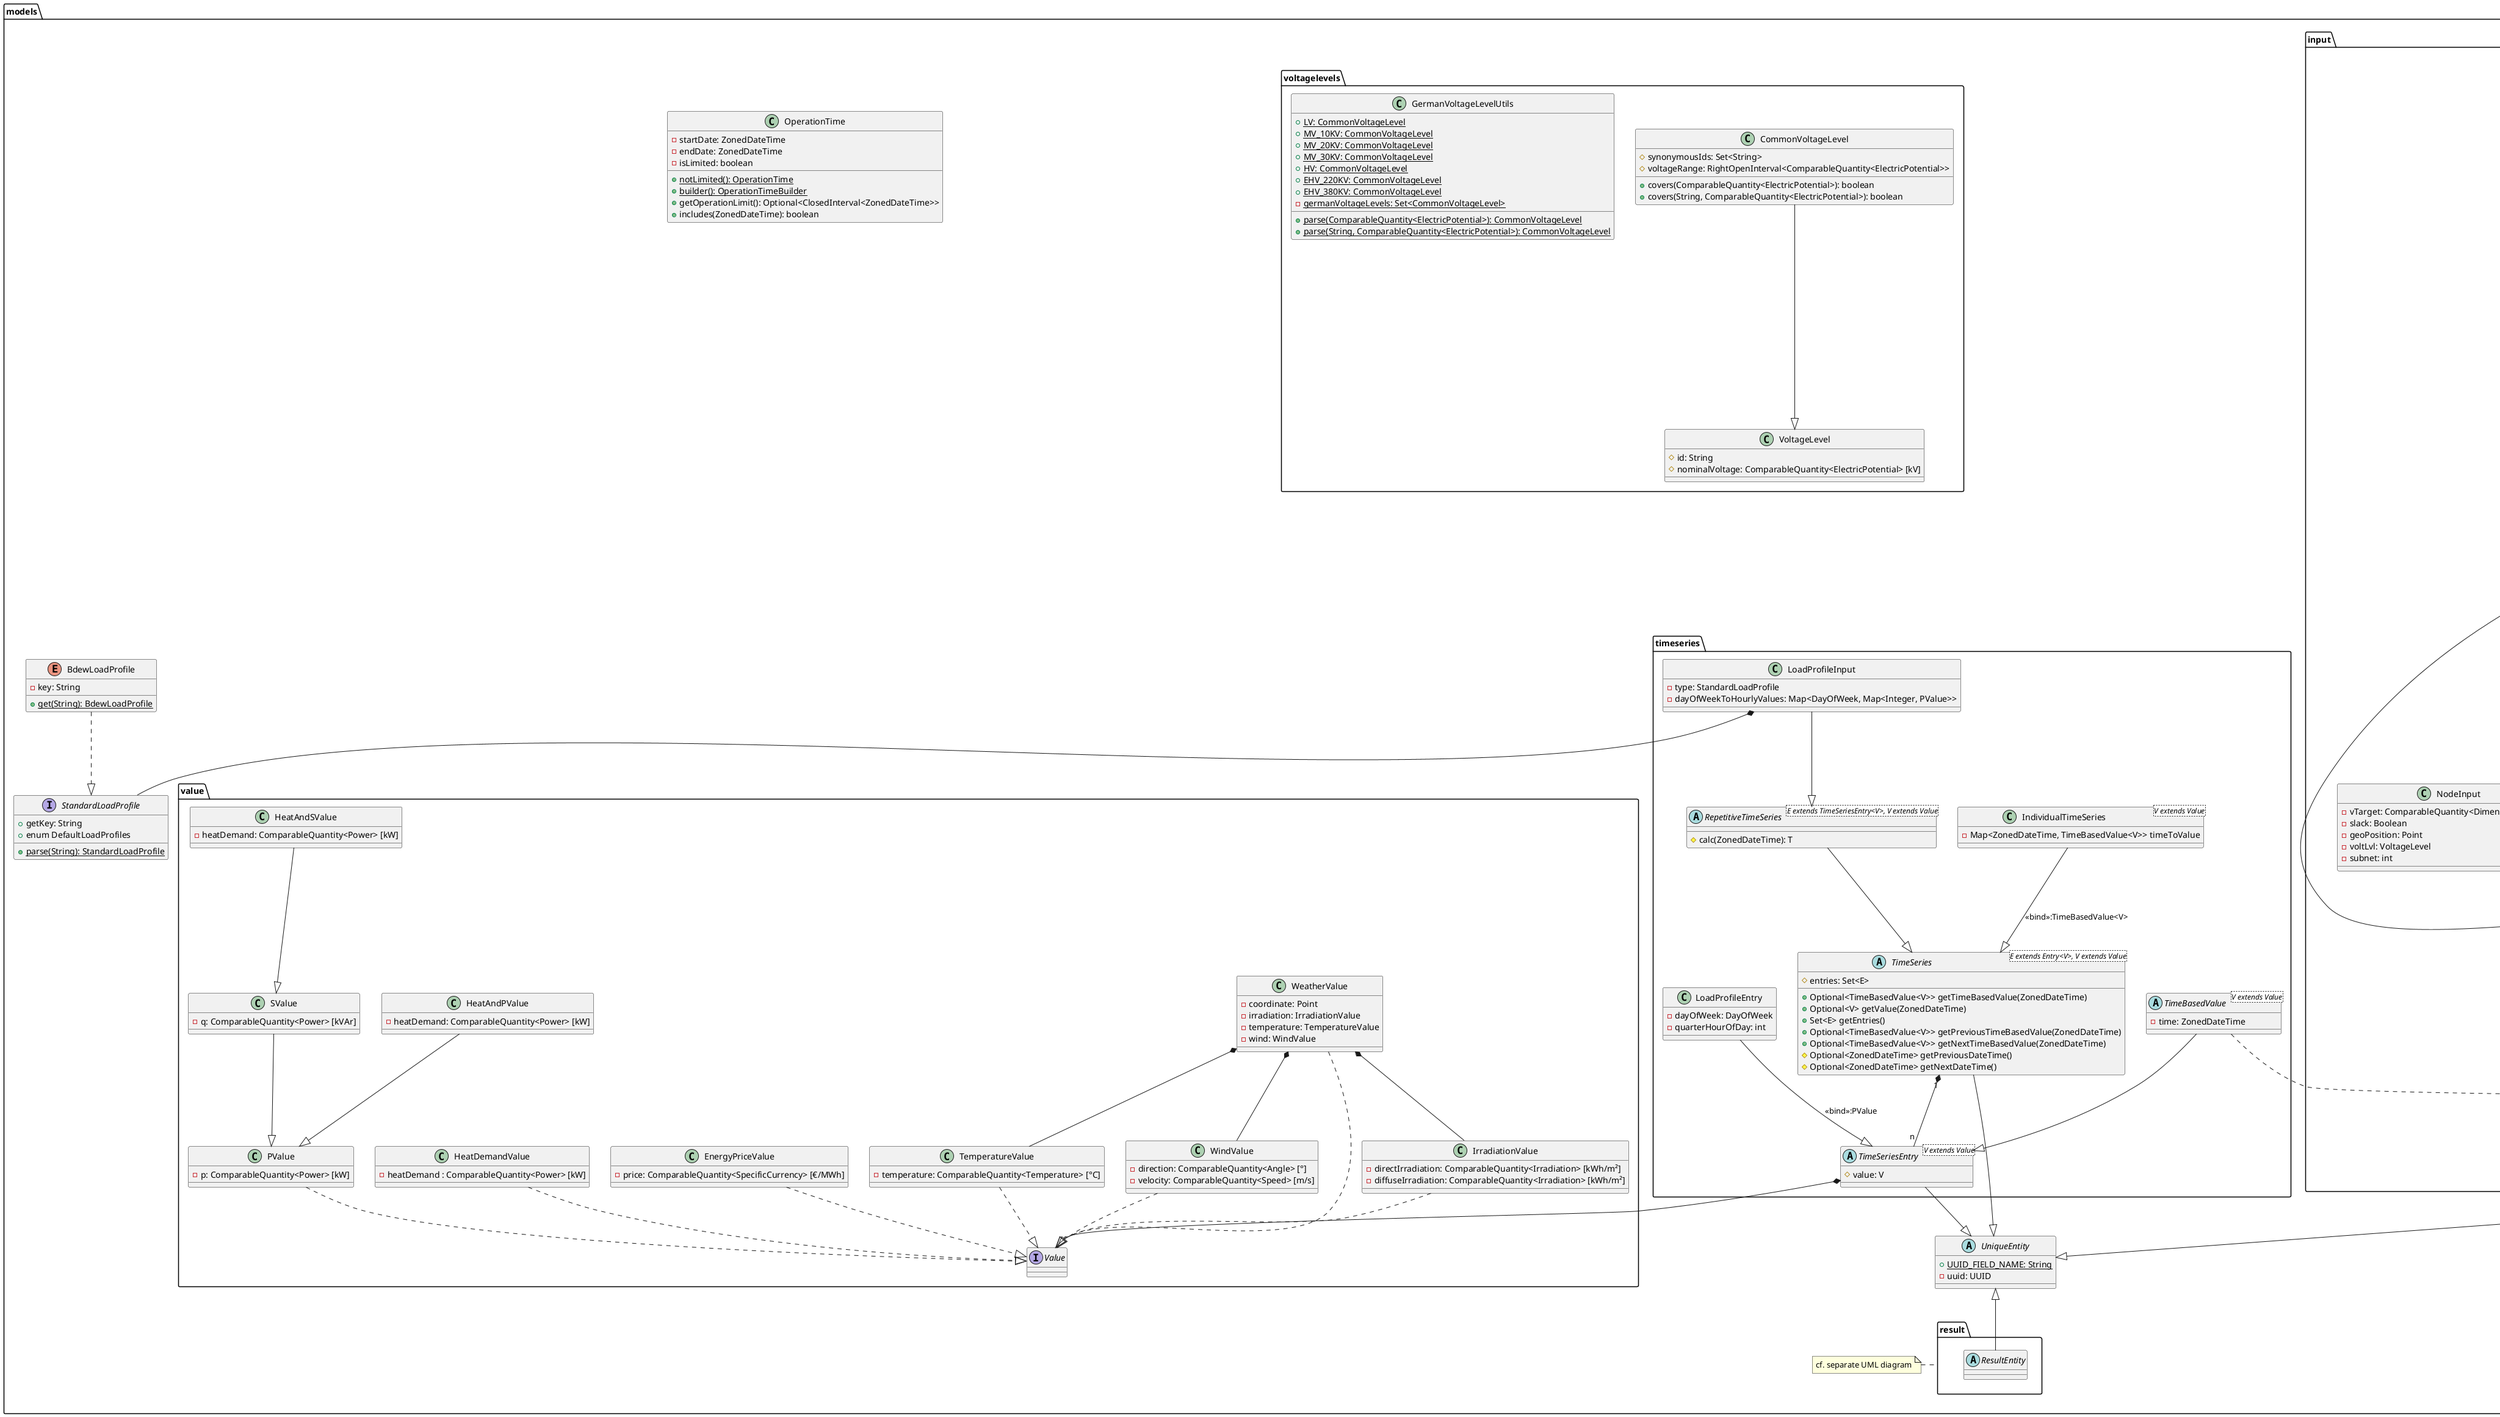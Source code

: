 @startuml
note "For better readability no getters are shown in the classes. Also the final attributes are not marked especially." as generalNote

interface Comparable<T>

package io.extractor {
    interface NestedEntity

    interface HasNodes {
        + allNodes(): List<NodeInput>
    }
    HasNodes --|> NestedEntity

    interface HasThermalBus {
        + getThermalBus(): ThermalBusInput
    }
    HasThermalBus --|> NestedEntity

    interface HasThermalStorage {
        + getThermalStorage(): ThermalStorageInput
    }
    HasThermalBus --|> NestedEntity

    interface HasType {
        + getType(): AssetTypeInput
    }
    HasType --|> NestedEntity

    interface HasLine {
        + getLine(): LineInput
    }
    HasLine --|> NestedEntity
}

package models {
    interface StandardLoadProfile {
        + getKey: String
        + enum DefaultLoadProfiles
        + {static} parse(String): StandardLoadProfile
    }

    enum BdewLoadProfile {
        - key: String
        + {static} get(String): BdewLoadProfile
    }
    BdewLoadProfile ..|> StandardLoadProfile

    abstract class UniqueEntity {
        + {static} UUID_FIELD_NAME: String
        - uuid: UUID
    }

    class OperationTime {
        - startDate: ZonedDateTime
        - endDate: ZonedDateTime
        - isLimited: boolean
        + {static} notLimited(): OperationTime
        + {static} builder(): OperationTimeBuilder
        + getOperationLimit(): Optional<ClosedInterval<ZonedDateTime>>
        + includes(ZonedDateTime): boolean
    }

    package result {
        abstract class ResultEntity
        UniqueEntity <|-- ResultEntity
    }
    note left of result : cf. separate UML diagram

    interface Operable {
        + getOperationTime(): OperationTime
        + getOperator(): OperatorInput
        + inOperationOn(ZonedDateTime): boolean
    }
    Operable --|> NestedEntity

    package input {
        abstract class InputEntity
        InputEntity --|> UniqueEntity

        class OperatorInput {
            + {static} NO_OPERATOR_ASSIGNED: OperatorInput
            - name: String
        }
        OperatorInput --|> InputEntity

        abstract class GraphicInput {
            - graphicLayer: String
            - path: LineString
        }
        GraphicInput --|> InputEntity

        class NodeGraphicInput {
            - node: NodeInput
            - point: Point
        }
        NodeGraphicInput --|> GraphicInput
        NodeGraphicInput ..|> HasNodes

        class LineGraphicInput {
            - line: LineInput
        }
        LineGraphicInput --|> GraphicInput
        LineGraphicInput ..|> HasLine

        abstract class AssetInput {
            - id: String
            - operationTime: OperationTime
            - operator: OperatorInput
        }
        AssetInput --|> InputEntity
        AssetInput ..|> Operable

        class EvcsInput {
            ???
        }
        EvcsInput --|> AssetInput

        class NodeInput {
            - vTarget: ComparableQuantity<Dimensionless> [pU]
            - slack: Boolean
            - geoPosition: Point
            - voltLvl: VoltageLevel
            - subnet: int
        }
        NodeInput --|> AssetInput

        class MeasurementUnitInput {
            - node: NodeInput
            - vMag: Boolean [default f]
            - vAng: Boolean [default f]
            - p: Boolean [default f]
            - q: Boolean [default f]
        }
        MeasurementUnitInput --|> AssetInput
        MeasurementUnitInput ..|> HasNodes

        class RandomLoadParameter {
            - quarterHour: int
            - kWd: Double
            - kSa: Double
            - kSu: Double
            - myWd: Double
            - mySa: Double
            - mySu: Double
            - sigmaWd: Double
            - sigmaSa: Double
            - sigmaSu: Double
        }
        RandomLoadParameter --|> InputEntity

        abstract class AssetTypeInput {
            - id: String
        }
        AssetTypeInput --|> InputEntity

        package connector {
            package type {
                class LineTypeInput {
                    - r: ComparableQuantity<SpecificResistance> [Ohm/km]
                    - x: ComparableQuantity<SpecificResistance> [Ohm/km]
                    - g: ComparableQuantity<SpecificConductance> [µS/km]
                    - b: ComparableQuantity<SpecificConductance> [µS/km]
                    - iMax: ComparableQuantity<ElectricCurrent> [A]
                    - vRated: ComparableQuantity<ElectricPotential> [kV]
                }
                LineTypeInput --|> AssetTypeInput

                class Transformer2WTypeInput {
                    - sRated: ComparableQuantity<Power> [MVA]
                    - vRatedA: ComparableQuantity<ElectricPotential> [kV]
                    - vRatedB: ComparableQuantity<ElectricPotential> [kV]
                    - rSc: ComparableQuantity<ElectricalResistance> [Ohm]
                    - xSc: ComparableQuantity<ElectricalResistance> [Ohm]
                    - gM: ComparableQuantity<ElectricalConductance> [nS]
                    - bM: ComparableQuantity<ElectricalConductance> [nS]
                    - dV: ComparableQuantity<Dimensionless> [%]
                    - dPhi: ComparableQuantity<Angle> [°]
                    - tapSide: boolean
                    - tapNeutr: int
                    - tapMin: int
                    - tapMax: int
                }
                Transformer2WTypeInput --|> AssetTypeInput

                class Transformer3WTypeInput {
                    - vRatedA: ComparableQuantity<ElectricPotential> [kV]
                    - vRatedB: ComparableQuantity<ElectricPotential> [kV]
                    - vRatedC: ComparableQuantity<ElectricPotential> [kV]
                    - rScA: ComparableQuantity<ElectricalResistance> [Ohm]
                    - rScB: ComparableQuantity<ElectricalResistance> [Ohm]
                    - rScC: ComparableQuantity<ElectricalResistance> [Ohm]
                    - xScA: ComparableQuantity<ElectricalResistance> [Ohm]
                    - xScB: ComparableQuantity<ElectricalResistance> [Ohm]
                    - xScC: ComparableQuantity<ElectricalResistance> [Ohm]
                    - gM: ComparableQuantity<ElectricalConductance> [nS]
                    - bM: ComparableQuantity<ElectricalConductance> [nS]
                    - sRatedA: ComparableQuantity<Power> [MVA]
                    - sRatedB: ComparableQuantity<Power> [MVA]
                    - sRatedC: ComparableQuantity<Power> [MVA]
                    - dV: ComparableQuantity<Dimensionless> [%]
                    - dPhi: ComparableQuantity<Angle> [°]
                    - tapNeutr: int
                    - tapMin: int
                    - tapMax: int
                }
                Transformer3WTypeInput --|> AssetTypeInput
            }

            abstract class ConnectorInput {
                - nodeA: NodeInput
                - nodeB: NodeInput
                - parallelDevices: int
            }
            ConnectorInput --|> AssetInput
            ConnectorInput ..|> HasNodes

            class SwitchInput {
                - closed: Boolean
            }
            SwitchInput --|> ConnectorInput

            class LineInput {
                - type: LineTypeInput
                - length: ComparableQuantity<Length> [km]
                - olm: OlmCharacteristicInput
                - geoPosition: LineString
            }
            LineInput --|> ConnectorInput
            LineInput ..|> HasType

            abstract TransformerInput {
                - tapPos: int
                - autoTap: Boolean
            }
            TransformerInput --|> ConnectorInput

            class Transformer2WInput {
                - type: Transformer2WTypeInput
            }
            Transformer2WInput --|> TransformerInput
            Transformer2WInput ..|> HasType

            class Transformer3WInput {
                - nodeC: NodeInput
                - nodeInternal: NodeInput
                - type: Transformer3WTypeInput
            }
            Transformer3WInput --|> TransformerInput
            Transformer3WInput ..|> HasType
        }

        package system {
            package characteristic {
                class CharacteristicPoint <A extends Quantity<A>, O extends Quantity<O>> {
                    + {static} REQUIRED_FORMAT: String
                    - x: ComparableQuantity<A>
                    - y: ComparableQuantity<O>
                    + deSerialize(int): String
                    - {static} buildExceptionMessage(String): String
                    - {static} buildExceptionMessage(String, String): String
                }
                CharacteristicPoint ..|> Comparable: <<bind>>:CharacteristicPoint<A, O>

                abstract class CharacteristicInput <A extends Quantity<A>, O extends Quantity<O>> {
                    # characteristicPrefix: String
                    # decimalPlaces: int
                    # points: SortedSet<CharacteristicPoint<A,O>>
                    + deSerialize(): String
                    + {static} buildStartingRegex(String): String
                    - extractCoordinateList(String): String
                    - buildCoordinatesFromString(String, Unit<A>, Unit<O>): SortedSet<CharacteristicPoint<A, O>>
                }
                CharacteristicInput "1" *-- "n" CharacteristicPoint

                class OlmCharacteristicInput {
                    + {static} CONSTANT_CHARACTERISTIC: OlmCharacteristicInput
                    - {static} buildConstantCharacteristic(): OlmCharacteristicInput
                }
                OlmCharacteristicInput --|> CharacteristicInput: <<bind>>A::Speed,O::Dimensionless

                class WecCharacteristicInput
                WecCharacteristicInput --|> CharacteristicInput: <<bind>>A::Power,O::Dimensionless

                class EvCharacteristicInput
                EvCharacteristicInput --|> CharacteristicInput: <<bind>>A::Speed,O::Dimensionless

                abstract class ReactivePowerCharacteristic {
                    + {static} parse(String): ReactivePowerCharacteristic
                }
                ReactivePowerCharacteristic --|> CharacteristicInput: <<bind>>A::Dimensionless,O::Dimensionless

                class CosPhiFixed {
                    + {static} PREFIX: String
                    + {static} STARTING_REGEX: String
                    + {static} CONSTANT_CHARACTERISTIC: CosPhiFixed
                }
                CosPhiFixed --|> ReactivePowerCharacteristic

                class CosPhiP {
                    + {static} PREFIX: String
                    + {static} STARTING_REGEX: String
                }
                CosPhiP --|> ReactivePowerCharacteristic

                class QV {
                    + {static} PREFIX: String
                    + {static} STARTING_REGEX: String
                }
                QV --|> ReactivePowerCharacteristic: <<bind>>A::Power
            }

            package type {
                abstract class SystemParticipantTypeInput {
                    - capex: ComparableQuantity<Currency> [€]
                    - opex: ComparableQuantity<EnergyPrice> [€/MWh]
                    - sRated: ComparableQuantity<Power> [kVA]
                    - cosphiRated: Double
                }
                SystemParticipantTypeInput --|> AssetTypeInput

                class BmTypeInput {
                    - etaConv: ComparableQuantity<Dimensionless> [%]
                    - activePowerGradient: ComparableQuantity<DimensionlessRate> [%/h]
                }
                BmTypeInput --|> SystemParticipantTypeInput

                class ChpTypeInput {
                    - etaEl: ComparableQuantity<Dimensionless> [%]
                    - etaTh: ComparableQuantity<Dimensionless> [%]
                    - pThermal: ComparableQuantity<Power> [kW]
                    - pOwn: ComparableQuantity<Power> [kW]
                }
                ChpTypeInput --|> SystemParticipantTypeInput

                class EvTypeInput {
                    - eStorage: ComparableQuantity<Energy> [kWh]
                    - eCons: ComparableQuantity<SpecificEnergy> [kWh/km]
                }
                EvTypeInput --|> SystemParticipantTypeInput

                class HpTypeInput {
                    - pThermal: ComparableQuantity<Power> [kW]
                }
                HpTypeInput --|> SystemParticipantTypeInput

                class StorageTypeInput {
                    - eStorage: ComparableQuantity<Energy> [kWh]
                    - pMax: ComparableQuantity<Power> [kW]
                    - activePowerGradient: ComparableQuantity<DimensionlessRate> [%/h]
                    - eta: ComparableQuantity<Dimensionless> [%]
                    - dod: ComparableQuantity<Dimensionless> [%]
                    - lifeTime: ComparableQuantity<Time> [h]
                    - lifeCycle: int
                }
                StorageTypeInput --|> SystemParticipantTypeInput

                class WecTypeInput {
                    - cpCharacteristic: WecCharacteristicInput
                    - etaConv: ComparableQuantity<Dimensionless> [%]
                    - rotorArea: ComparableQuantity<Area> [m²]
                    - hubHeight: ComparableQuantity<Length> [m]
                }
                WecTypeInput --|> SystemParticipantTypeInput
            }

            abstract class SystemParticipantInput {
                - node: NodeInput
                - qCharacteristics: ReactivePowerCharacteristicInput
            }
            SystemParticipantInput --|> AssetInput
            SystemParticipantInput ..|> HasNodes

            class BmInput {
                - type: BmTypeInput
                - marketReaction: Boolean
                - costControlled: Boolean
                - feedInTariff: ComparableQuantity<SpecificCurrency> [€/MWh]
            }
            BmInput --|> SystemParticipantInput
            BmInput ..|> HasType

            class ChpInput {
                - thermalBus: ThermalBusInput
                - type: ChpTypeInput
                - thermalStorage: ThermalStorageInput
                - marketReaction: Boolean
            }
            ChpInput --|> SystemParticipantInput
            ChpInput ..|> HasThermalBus
            ChpInput ..|> HasType
            ChpInput ..|> HasThermalStorage

            class EvInput {
                - type: EvTypeInput
            }
            EvInput --|> SystemParticipantInput
            EvInput ..|> HasType

            class FixedFeedInInput {
                - sRated: ComparableQuantity<Power> [kVA]
                - cosphiRated: double
            }
            FixedFeedInInput --|> SystemParticipantInput

            class HpInput {
                - type: HpTypeInput
                - thermalBus: ThermalBusInput
            }
            HpInput --|> SystemParticipantInput
            HpInput ..|> HasType
            HpInput ..|> HasThermalBus

            class LoadInput {
                - standardLoadProfile: StandardLoadProfile
                - dsm: Boolean
                - sRated: ComparableQuantity<Power> [kVA]
                - eConsAnnual: ComparableQuantity<Energy> [kWh]
                - cosPhiRated: double
            }
            LoadInput --|> SystemParticipantInput

            class PvInput {
                - albedo: Double
                - azimuth: ComparableQuantity<Angle> [°]
                - etaConv: ComparableQuantity<Dimensionless> [%]
                - height: ComparableQuantity<Angle> [°]
                - kG: Double
                - kT: Double
                - marketReaction: Boolean
                - sRated: ComparableQuantity<Power> [kVA]
                - cosPhiRated: double
            }
            PvInput --|> SystemParticipantInput

            class StorageInput {
                - type: StorageTypeInput
                - behaviour: StorageStrategy
            }
            StorageInput --|> SystemParticipantInput
            StorageInput ..|> HasType

            class WecInput{
                - type: WecTypeInput
                - marketReaction: boolean
            }
            WecInput --|> SystemParticipantInput
            WecInput ..|> HasType
        }

        package thermal {
            class ThermalBusInput
            ThermalBusInput --|> AssetInput

            abstract class ThermalUnitInput {
                - thermalBus: ThermalBusInput
            }
            ThermalUnitInput --|> AssetInput
            ThermalUnitInput ..|> HasThermalBus

            abstract class ThermalSinkInput
            ThermalSinkInput --|> ThermalUnitInput

            class ThermalHouseInput {
                - ethCapa: ComparableQuantity<HeatCapacity> [kWh/K]
                - ethLosses: ComparableQuantity<ThermalConductance> [kW/K]
            }
            ThermalHouseInput --|> ThermalSinkInput

            abstract class ThermalStorageInput
            ThermalStorageInput --|> ThermalUnitInput

            class CylindricalStorageInput {
                - storageVolumeLvl: ComparableQuantity<Volume> [m³]
                - storageVolumeLvlMin: ComparableQuantity<Volume> [m³]
                - inletTemp: ComparableQuantity<Temperature> [°C]
                - returnTemp: ComparableQuantity<Temperature> [°C]
                - c: ComparableQuantity<SpecificHeatCapacity> [kWh/(K*m³)]
            }
            CylindricalStorageInput --|> ThermalStorageInput
        }
    }

    package value {
        interface Value

        class EnergyPriceValue {
            - price: ComparableQuantity<SpecificCurrency> [€/MWh]
        }
        EnergyPriceValue ..|> Value

        class HeatDemandValue {
            - heatDemand : ComparableQuantity<Power> [kW]
        }
        HeatDemandValue ..|> Value

        class PValue {
            - p: ComparableQuantity<Power> [kW]
        }
        PValue ..|> Value

        class HeatAndPValue {
            - heatDemand: ComparableQuantity<Power> [kW]
        }
        HeatAndPValue --|> PValue

        class SValue {
            - q: ComparableQuantity<Power> [kVAr]
        }
        SValue --|> PValue

        class HeatAndSValue {
            - heatDemand: ComparableQuantity<Power> [kW]
        }
        HeatAndSValue --|> SValue

        class IrradiationValue {
          - directIrradiation: ComparableQuantity<Irradiation> [kWh/m²]
          - diffuseIrradiation: ComparableQuantity<Irradiation> [kWh/m²]
        }
        IrradiationValue ..|> Value

        class TemperatureValue {
          - temperature: ComparableQuantity<Temperature> [°C]
        }
        TemperatureValue ..|> Value

        class WindValue {
          - direction: ComparableQuantity<Angle> [°]
          - velocity: ComparableQuantity<Speed> [m/s]
        }
        WindValue ..|> Value

        class WeatherValue {
          - coordinate: Point
          - irradiation: IrradiationValue
          - temperature: TemperatureValue
          - wind: WindValue
        }
        WeatherValue ..|> Value
        WeatherValue *-- IrradiationValue
        WeatherValue *-- TemperatureValue
        WeatherValue *-- WindValue
    }

    package voltagelevels {
        class VoltageLevel {
            # id: String
            # nominalVoltage: ComparableQuantity<ElectricPotential> [kV]
        }

        class CommonVoltageLevel {
            # synonymousIds: Set<String>
            # voltageRange: RightOpenInterval<ComparableQuantity<ElectricPotential>>
            + covers(ComparableQuantity<ElectricPotential>): boolean
            + covers(String, ComparableQuantity<ElectricPotential>): boolean
        }
        CommonVoltageLevel --|> VoltageLevel

        class GermanVoltageLevelUtils {
            + {static} LV: CommonVoltageLevel
            + {static} MV_10KV: CommonVoltageLevel
            + {static} MV_20KV: CommonVoltageLevel
            + {static} MV_30KV: CommonVoltageLevel
            + {static} HV: CommonVoltageLevel
            + {static} EHV_220KV: CommonVoltageLevel
            + {static} EHV_380KV: CommonVoltageLevel
            - {static} germanVoltageLevels: Set<CommonVoltageLevel>
            + {static} parse(ComparableQuantity<ElectricPotential>): CommonVoltageLevel
            + {static} parse(String, ComparableQuantity<ElectricPotential>): CommonVoltageLevel
        }
    }

    package timeseries {
        abstract class TimeSeries<E extends Entry<V>, V extends Value> {
            # entries: Set<E>
            + Optional<TimeBasedValue<V>> getTimeBasedValue(ZonedDateTime)
            + Optional<V> getValue(ZonedDateTime)
            + Set<E> getEntries()
            + Optional<TimeBasedValue<V>> getPreviousTimeBasedValue(ZonedDateTime)
            + Optional<TimeBasedValue<V>> getNextTimeBasedValue(ZonedDateTime)
            # Optional<ZonedDateTime> getPreviousDateTime()
            # Optional<ZonedDateTime> getNextDateTime()
        }
        TimeSeries --|> UniqueEntity
        TimeSeries "1" *-- "n" TimeSeriesEntry

        class IndividualTimeSeries<V extends Value> {
            - Map<ZonedDateTime, TimeBasedValue<V>> timeToValue
        }
        IndividualTimeSeries --|> TimeSeries: <<bind>>:TimeBasedValue<V>

        abstract class RepetitiveTimeSeries<E extends TimeSeriesEntry<V>, V extends Value> {
            # calc(ZonedDateTime): T
        }
        RepetitiveTimeSeries --|> TimeSeries

        class LoadProfileInput {
            - type: StandardLoadProfile
            - dayOfWeekToHourlyValues: Map<DayOfWeek, Map<Integer, PValue>>
        }
        LoadProfileInput --|> RepetitiveTimeSeries
        LoadProfileInput *-- StandardLoadProfile

        abstract class TimeSeriesEntry <V extends Value> {
            # value: V
        }
        TimeSeriesEntry --|> UniqueEntity
        TimeSeriesEntry *-- Value

        abstract class TimeBasedValue<V extends Value>{
            - time: ZonedDateTime
        }
        TimeBasedValue --|> TimeSeriesEntry
        TimeBasedValue ..|> Comparable: <<bind>>:<TimeBasedValue>

        class LoadProfileEntry {
            - dayOfWeek: DayOfWeek
            - quarterHourOfDay: int
        }
        LoadProfileEntry --|> TimeSeriesEntry: <<bind>>:PValue
    }
}

@enduml
